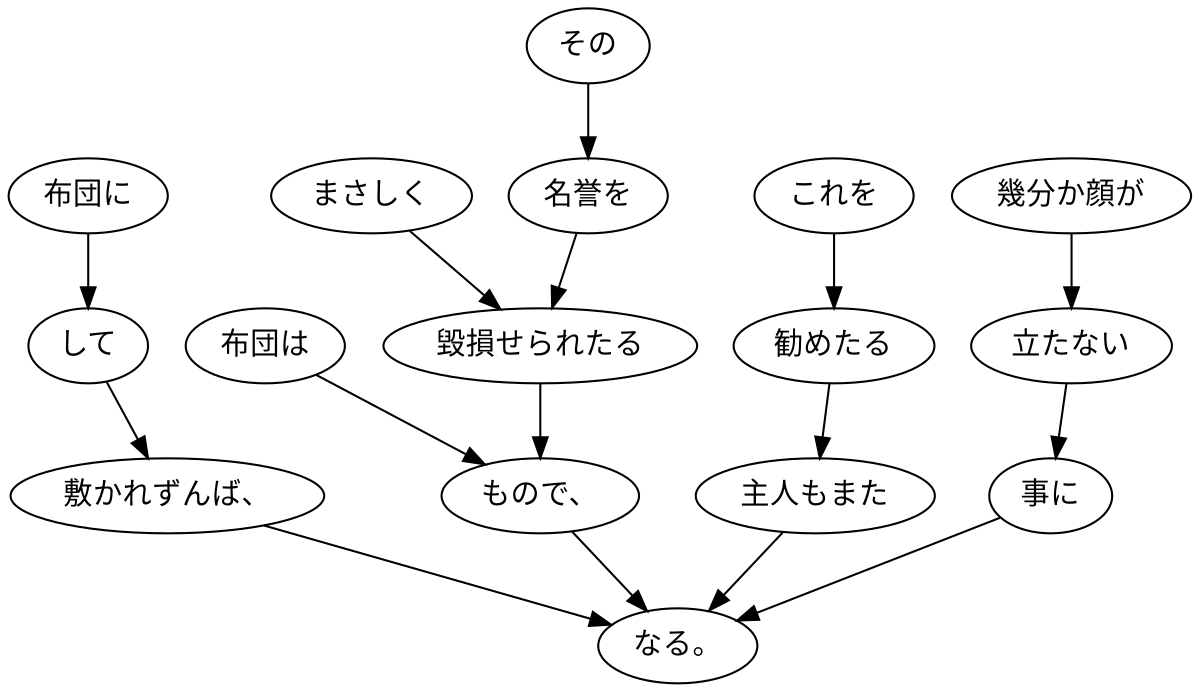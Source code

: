 digraph graph7192 {
	node0 [label="布団に"];
	node1 [label="して"];
	node2 [label="敷かれずんば、"];
	node3 [label="布団は"];
	node4 [label="まさしく"];
	node5 [label="その"];
	node6 [label="名誉を"];
	node7 [label="毀損せられたる"];
	node8 [label="もので、"];
	node9 [label="これを"];
	node10 [label="勧めたる"];
	node11 [label="主人もまた"];
	node12 [label="幾分か顔が"];
	node13 [label="立たない"];
	node14 [label="事に"];
	node15 [label="なる。"];
	node0 -> node1;
	node1 -> node2;
	node2 -> node15;
	node3 -> node8;
	node4 -> node7;
	node5 -> node6;
	node6 -> node7;
	node7 -> node8;
	node8 -> node15;
	node9 -> node10;
	node10 -> node11;
	node11 -> node15;
	node12 -> node13;
	node13 -> node14;
	node14 -> node15;
}
